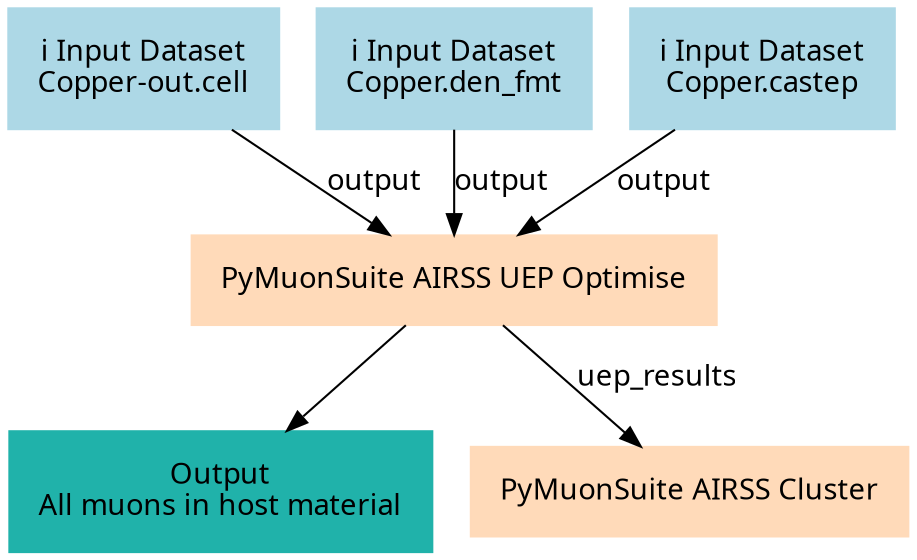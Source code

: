 digraph main {
  node [fontname="Atkinson Hyperlegible", shape=box, color=white,style=filled,color=peachpuff,margin="0.2,0.2"];
  edge [fontname="Atkinson Hyperlegible"];
  0[color=lightblue,label="ℹ️ Input Dataset\nCopper-out.cell"]
  1[color=lightblue,label="ℹ️ Input Dataset\nCopper.den_fmt"]
  2[color=lightblue,label="ℹ️ Input Dataset\nCopper.castep"]
  3[label="PyMuonSuite AIRSS UEP Optimise"]
  2 -> 3 [label="output"]
  1 -> 3 [label="output"]
  0 -> 3 [label="output"]
  kf3be7cd2397449f2aa0e96c79b4ab34c[color=lightseagreen,label="Output\nAll muons in host material"]
  3 -> kf3be7cd2397449f2aa0e96c79b4ab34c
  4[label="PyMuonSuite AIRSS Cluster"]
  3 -> 4 [label="uep_results"]
}